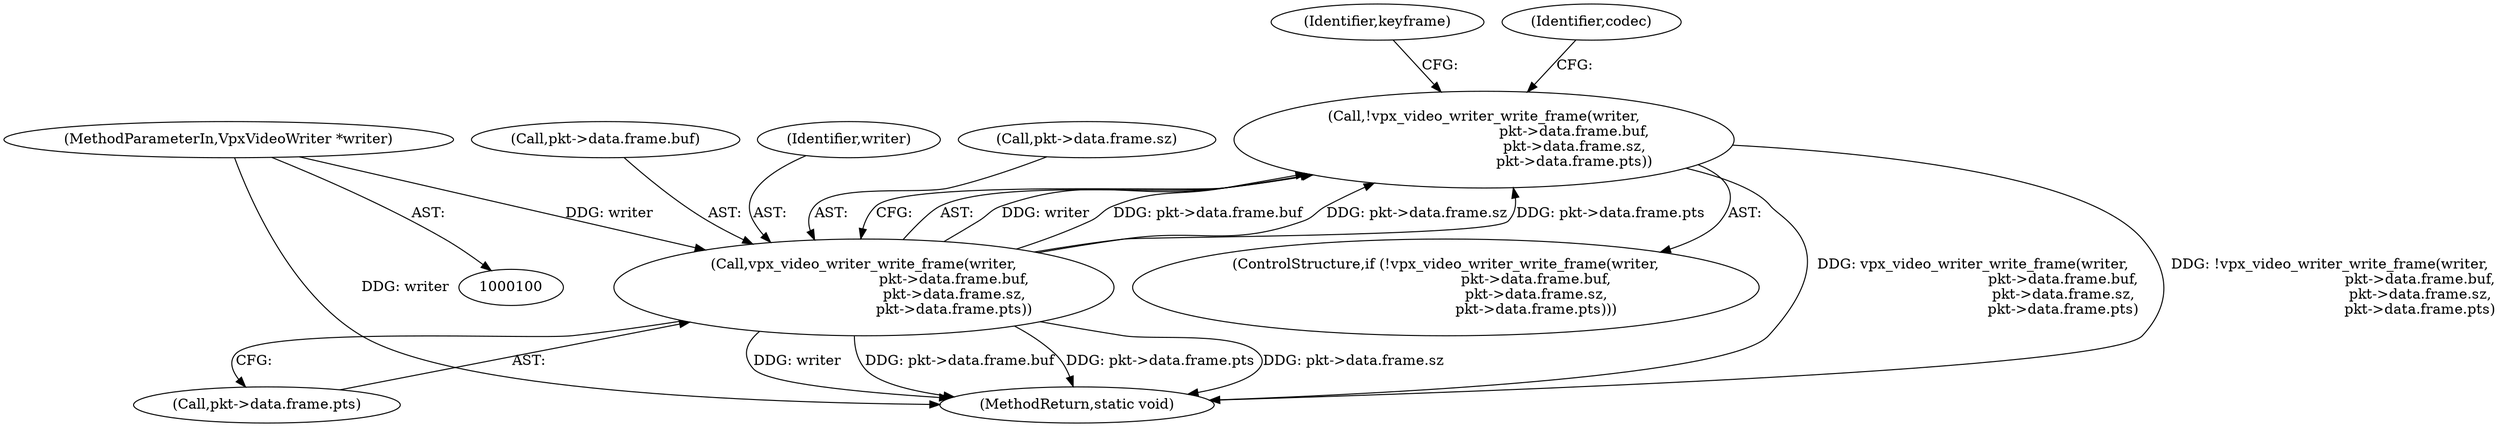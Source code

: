 digraph "1_Android_5a9753fca56f0eeb9f61e342b2fccffc364f9426_6@API" {
"1000163" [label="(Call,!vpx_video_writer_write_frame(writer,\n                                        pkt->data.frame.buf,\n                                        pkt->data.frame.sz,\n                                        pkt->data.frame.pts))"];
"1000164" [label="(Call,vpx_video_writer_write_frame(writer,\n                                        pkt->data.frame.buf,\n                                        pkt->data.frame.sz,\n                                        pkt->data.frame.pts))"];
"1000104" [label="(MethodParameterIn,VpxVideoWriter *writer)"];
"1000166" [label="(Call,pkt->data.frame.buf)"];
"1000165" [label="(Identifier,writer)"];
"1000193" [label="(Identifier,keyframe)"];
"1000180" [label="(Call,pkt->data.frame.pts)"];
"1000162" [label="(ControlStructure,if (!vpx_video_writer_write_frame(writer,\n                                        pkt->data.frame.buf,\n                                        pkt->data.frame.sz,\n                                        pkt->data.frame.pts)))"];
"1000104" [label="(MethodParameterIn,VpxVideoWriter *writer)"];
"1000189" [label="(Identifier,codec)"];
"1000173" [label="(Call,pkt->data.frame.sz)"];
"1000163" [label="(Call,!vpx_video_writer_write_frame(writer,\n                                        pkt->data.frame.buf,\n                                        pkt->data.frame.sz,\n                                        pkt->data.frame.pts))"];
"1000198" [label="(MethodReturn,static void)"];
"1000164" [label="(Call,vpx_video_writer_write_frame(writer,\n                                        pkt->data.frame.buf,\n                                        pkt->data.frame.sz,\n                                        pkt->data.frame.pts))"];
"1000163" -> "1000162"  [label="AST: "];
"1000163" -> "1000164"  [label="CFG: "];
"1000164" -> "1000163"  [label="AST: "];
"1000189" -> "1000163"  [label="CFG: "];
"1000193" -> "1000163"  [label="CFG: "];
"1000163" -> "1000198"  [label="DDG: vpx_video_writer_write_frame(writer,\n                                        pkt->data.frame.buf,\n                                        pkt->data.frame.sz,\n                                        pkt->data.frame.pts)"];
"1000163" -> "1000198"  [label="DDG: !vpx_video_writer_write_frame(writer,\n                                        pkt->data.frame.buf,\n                                        pkt->data.frame.sz,\n                                        pkt->data.frame.pts)"];
"1000164" -> "1000163"  [label="DDG: writer"];
"1000164" -> "1000163"  [label="DDG: pkt->data.frame.buf"];
"1000164" -> "1000163"  [label="DDG: pkt->data.frame.sz"];
"1000164" -> "1000163"  [label="DDG: pkt->data.frame.pts"];
"1000164" -> "1000180"  [label="CFG: "];
"1000165" -> "1000164"  [label="AST: "];
"1000166" -> "1000164"  [label="AST: "];
"1000173" -> "1000164"  [label="AST: "];
"1000180" -> "1000164"  [label="AST: "];
"1000164" -> "1000198"  [label="DDG: writer"];
"1000164" -> "1000198"  [label="DDG: pkt->data.frame.buf"];
"1000164" -> "1000198"  [label="DDG: pkt->data.frame.pts"];
"1000164" -> "1000198"  [label="DDG: pkt->data.frame.sz"];
"1000104" -> "1000164"  [label="DDG: writer"];
"1000104" -> "1000100"  [label="AST: "];
"1000104" -> "1000198"  [label="DDG: writer"];
}
